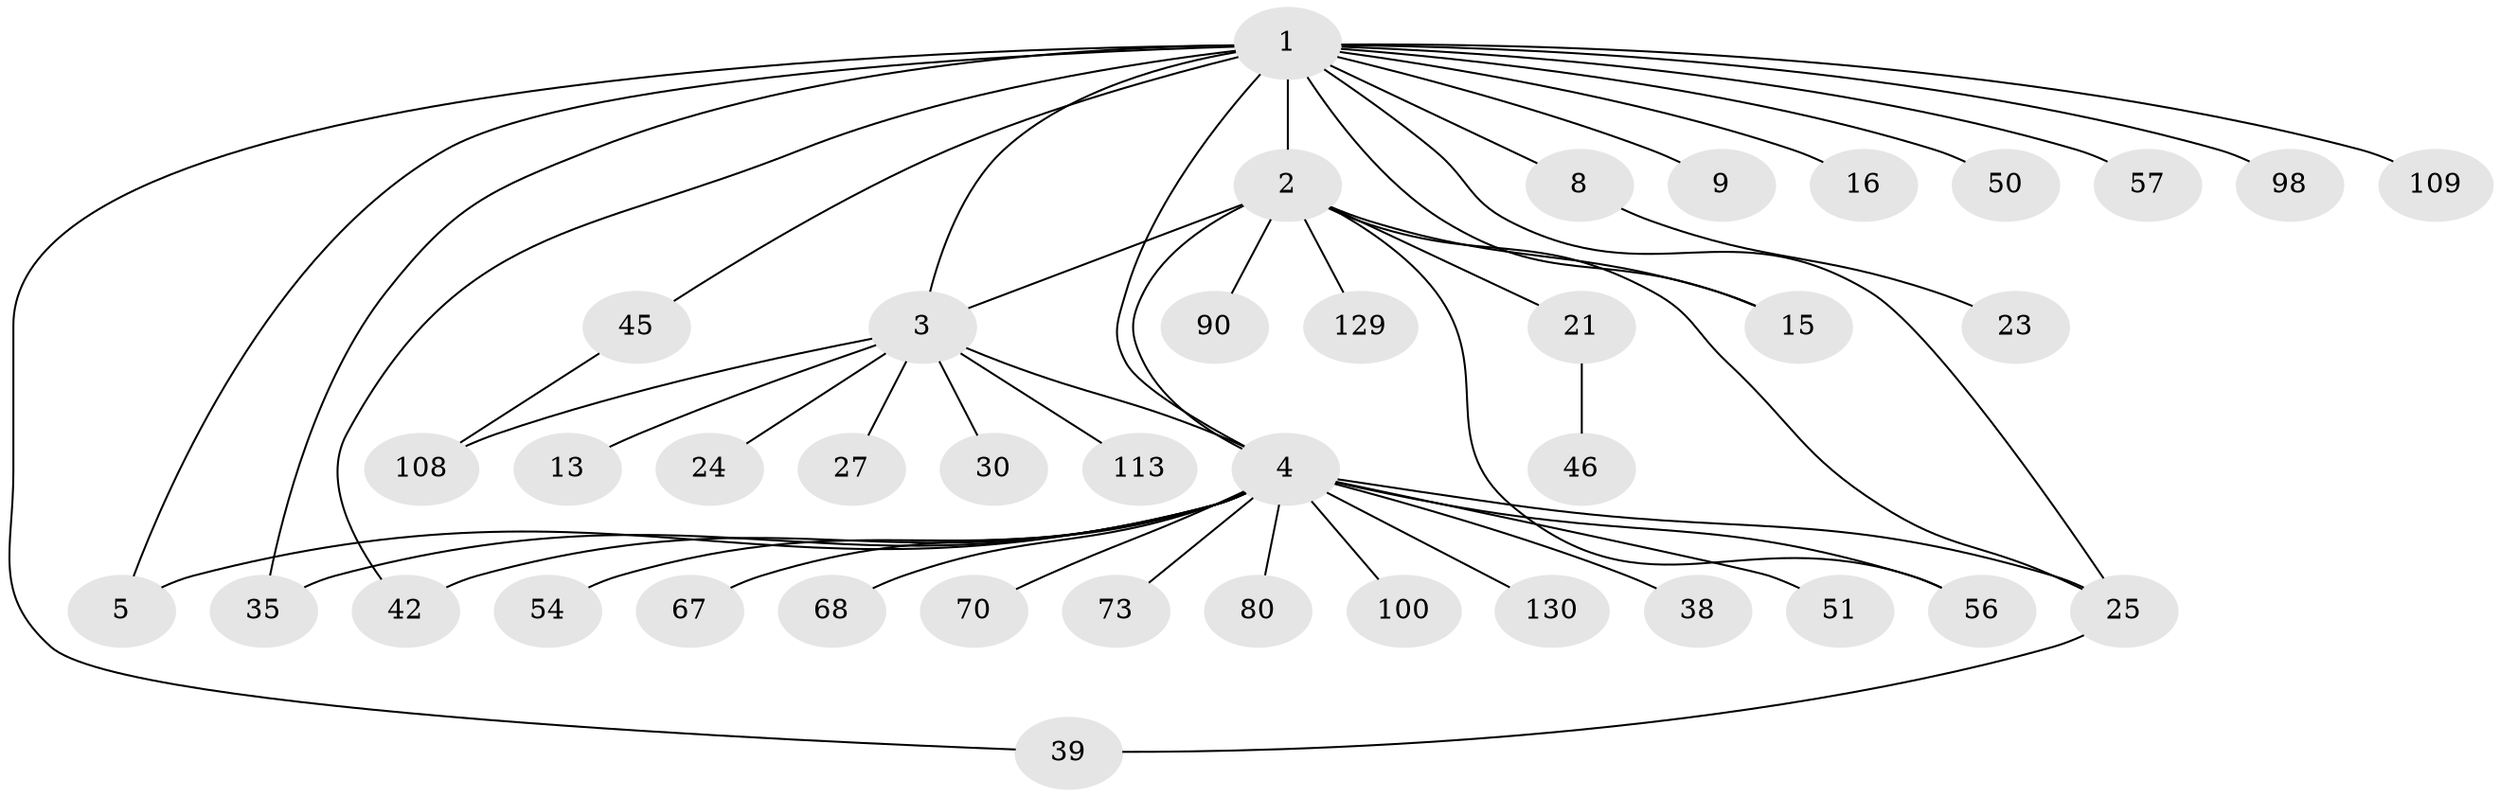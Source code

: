 // original degree distribution, {20: 0.007352941176470588, 3: 0.11764705882352941, 10: 0.014705882352941176, 16: 0.007352941176470588, 4: 0.029411764705882353, 1: 0.5661764705882353, 6: 0.029411764705882353, 2: 0.16911764705882354, 7: 0.007352941176470588, 5: 0.04411764705882353, 8: 0.007352941176470588}
// Generated by graph-tools (version 1.1) at 2025/18/03/04/25 18:18:13]
// undirected, 40 vertices, 51 edges
graph export_dot {
graph [start="1"]
  node [color=gray90,style=filled];
  1 [super="+7"];
  2 [super="+6"];
  3 [super="+14"];
  4 [super="+26+59+17+48+20+76+11+37+91"];
  5 [super="+12+31+62"];
  8 [super="+10+64+115+49+32"];
  9;
  13;
  15 [super="+84+107+79"];
  16;
  21 [super="+22"];
  23 [super="+116"];
  24 [super="+81"];
  25 [super="+77+128+135+136+112+110+61"];
  27;
  30;
  35 [super="+85+36"];
  38;
  39;
  42 [super="+58"];
  45 [super="+75"];
  46;
  50;
  51;
  54;
  56 [super="+74+134"];
  57 [super="+93"];
  67 [super="+125"];
  68;
  70 [super="+96"];
  73;
  80;
  90;
  98;
  100;
  108 [super="+131"];
  109;
  113;
  129;
  130;
  1 -- 2 [weight=3];
  1 -- 3;
  1 -- 4;
  1 -- 5;
  1 -- 8;
  1 -- 9;
  1 -- 15;
  1 -- 16;
  1 -- 35;
  1 -- 39;
  1 -- 42;
  1 -- 45;
  1 -- 50;
  1 -- 57;
  1 -- 98;
  1 -- 109;
  1 -- 25;
  2 -- 90;
  2 -- 3;
  2 -- 4 [weight=2];
  2 -- 129;
  2 -- 15;
  2 -- 21;
  2 -- 56;
  2 -- 25;
  3 -- 13;
  3 -- 24;
  3 -- 27;
  3 -- 30;
  3 -- 108;
  3 -- 113;
  3 -- 4;
  4 -- 51;
  4 -- 70;
  4 -- 100;
  4 -- 130;
  4 -- 67;
  4 -- 56;
  4 -- 73;
  4 -- 5 [weight=2];
  4 -- 25 [weight=2];
  4 -- 42;
  4 -- 35;
  4 -- 38;
  4 -- 80;
  4 -- 68;
  4 -- 54;
  8 -- 23;
  21 -- 46;
  25 -- 39;
  45 -- 108;
}
